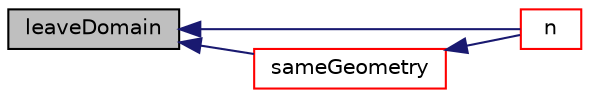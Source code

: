 digraph "leaveDomain"
{
  bgcolor="transparent";
  edge [fontname="Helvetica",fontsize="10",labelfontname="Helvetica",labelfontsize="10"];
  node [fontname="Helvetica",fontsize="10",shape=record];
  rankdir="LR";
  Node1 [label="leaveDomain",height=0.2,width=0.4,color="black", fillcolor="grey75", style="filled", fontcolor="black"];
  Node1 -> Node2 [dir="back",color="midnightblue",fontsize="10",style="solid",fontname="Helvetica"];
  Node2 [label="n",height=0.2,width=0.4,color="red",URL="$a00541.html#ad589fdd78ce0a901d54a985763268642"];
  Node1 -> Node3 [dir="back",color="midnightblue",fontsize="10",style="solid",fontname="Helvetica"];
  Node3 [label="sameGeometry",height=0.2,width=0.4,color="red",URL="$a00541.html#a58d945e66b6d477d05ea3da2f437ea26",tooltip="Check for identical geometrical data. Used for cyclics checking. "];
  Node3 -> Node2 [dir="back",color="midnightblue",fontsize="10",style="solid",fontname="Helvetica"];
}
